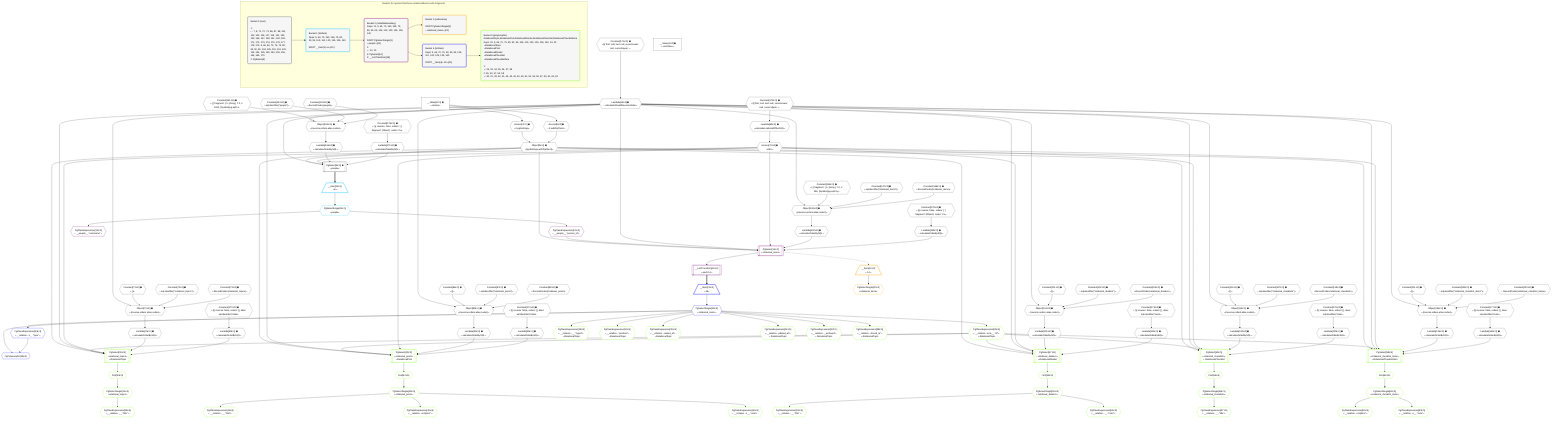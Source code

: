 %%{init: {'themeVariables': { 'fontSize': '12px'}}}%%
graph TD
    classDef path fill:#eee,stroke:#000,color:#000
    classDef plan fill:#fff,stroke-width:1px,color:#000
    classDef itemplan fill:#fff,stroke-width:2px,color:#000
    classDef unbatchedplan fill:#dff,stroke-width:1px,color:#000
    classDef sideeffectplan fill:#fcc,stroke-width:2px,color:#000
    classDef bucket fill:#f6f6f6,color:#000,stroke-width:2px,text-align:left


    %% plan dependencies
    PgSelect6[["PgSelect[6∈0] ➊<br />ᐸpeopleᐳ"]]:::plan
    Object9{{"Object[9∈0] ➊<br />ᐸ{pgSettings,withPgClient}ᐳ"}}:::plan
    Lambda66{{"Lambda[66∈0] ➊<br />ᐸcalculateShouldReverseOrderᐳ"}}:::plan
    Access70{{"Access[70∈0] ➊<br />ᐸ69.0ᐳ"}}:::plan
    Lambda165{{"Lambda[165∈0] ➊<br />ᐸcalculateOrderBySQLᐳ"}}:::plan
    Lambda170{{"Lambda[170∈0] ➊<br />ᐸcalculateOrderBySQLᐳ"}}:::plan
    Object9 & Lambda66 & Access70 & Lambda165 & Lambda170 --> PgSelect6
    Object74{{"Object[74∈0] ➊<br />ᐸ{reverse,orders,alias,codec}ᐳ"}}:::plan
    Constant71{{"Constant[71∈0] ➊<br />ᐸ[]ᐳ"}}:::plan
    Constant72{{"Constant[72∈0] ➊<br />ᐸsql.identifier(”relational_topics”)ᐳ"}}:::plan
    Constant73{{"Constant[73∈0] ➊<br />ᐸRecordCodec(relational_topics)ᐳ"}}:::plan
    Lambda66 & Constant71 & Constant72 & Constant73 --> Object74
    Object89{{"Object[89∈0] ➊<br />ᐸ{reverse,orders,alias,codec}ᐳ"}}:::plan
    Constant86{{"Constant[86∈0] ➊<br />ᐸ[]ᐳ"}}:::plan
    Constant87{{"Constant[87∈0] ➊<br />ᐸsql.identifier(”relational_posts”)ᐳ"}}:::plan
    Constant88{{"Constant[88∈0] ➊<br />ᐸRecordCodec(relational_posts)ᐳ"}}:::plan
    Lambda66 & Constant86 & Constant87 & Constant88 --> Object89
    Object104{{"Object[104∈0] ➊<br />ᐸ{reverse,orders,alias,codec}ᐳ"}}:::plan
    Constant101{{"Constant[101∈0] ➊<br />ᐸ[]ᐳ"}}:::plan
    Constant102{{"Constant[102∈0] ➊<br />ᐸsql.identifier(”relational_dividers”)ᐳ"}}:::plan
    Constant103{{"Constant[103∈0] ➊<br />ᐸRecordCodec(relational_dividers)ᐳ"}}:::plan
    Lambda66 & Constant101 & Constant102 & Constant103 --> Object104
    Object119{{"Object[119∈0] ➊<br />ᐸ{reverse,orders,alias,codec}ᐳ"}}:::plan
    Constant116{{"Constant[116∈0] ➊<br />ᐸ[]ᐳ"}}:::plan
    Constant117{{"Constant[117∈0] ➊<br />ᐸsql.identifier(”relational_checklists”)ᐳ"}}:::plan
    Constant118{{"Constant[118∈0] ➊<br />ᐸRecordCodec(relational_checklists)ᐳ"}}:::plan
    Lambda66 & Constant116 & Constant117 & Constant118 --> Object119
    Object134{{"Object[134∈0] ➊<br />ᐸ{reverse,orders,alias,codec}ᐳ"}}:::plan
    Constant131{{"Constant[131∈0] ➊<br />ᐸ[]ᐳ"}}:::plan
    Constant132{{"Constant[132∈0] ➊<br />ᐸsql.identifier(”relational_checklist_items”)ᐳ"}}:::plan
    Constant133{{"Constant[133∈0] ➊<br />ᐸRecordCodec(relational_checklist_items)ᐳ"}}:::plan
    Lambda66 & Constant131 & Constant132 & Constant133 --> Object134
    Object149{{"Object[149∈0] ➊<br />ᐸ{reverse,orders,alias,codec}ᐳ"}}:::plan
    Constant146{{"Constant[146∈0] ➊<br />ᐸ[ { fragment: { n: [Array], f: 0, c: 266, [Symbol(pg-sql2-tyᐳ"}}:::plan
    Constant147{{"Constant[147∈0] ➊<br />ᐸsql.identifier(”relational_items”)ᐳ"}}:::plan
    Constant148{{"Constant[148∈0] ➊<br />ᐸRecordCodec(relational_items)ᐳ"}}:::plan
    Lambda66 & Constant146 & Constant147 & Constant148 --> Object149
    Object164{{"Object[164∈0] ➊<br />ᐸ{reverse,orders,alias,codec}ᐳ"}}:::plan
    Constant161{{"Constant[161∈0] ➊<br />ᐸ[ { fragment: { n: [Array], f: 0, c: 1024, [Symbol(pg-sql2-tᐳ"}}:::plan
    Constant162{{"Constant[162∈0] ➊<br />ᐸsql.identifier(”people”)ᐳ"}}:::plan
    Constant163{{"Constant[163∈0] ➊<br />ᐸRecordCodec(people)ᐳ"}}:::plan
    Lambda66 & Constant161 & Constant162 & Constant163 --> Object164
    Access7{{"Access[7∈0] ➊<br />ᐸ2.pgSettingsᐳ"}}:::plan
    Access8{{"Access[8∈0] ➊<br />ᐸ2.withPgClientᐳ"}}:::plan
    Access7 & Access8 --> Object9
    __Value2["__Value[2∈0] ➊<br />ᐸcontextᐳ"]:::plan
    __Value2 --> Access7
    __Value2 --> Access8
    Constant171{{"Constant[171∈0] ➊<br />ᐸ§{ first: null, last: null, cursorLower: null, cursorUpper: ᐳ"}}:::plan
    Constant171 --> Lambda66
    Lambda69{{"Lambda[69∈0] ➊<br />ᐸcalculateLimitAndOffsetSQLᐳ"}}:::plan
    Constant172{{"Constant[172∈0] ➊<br />ᐸ§{ first: null, last: null, cursorLower: null, cursorUpper: ᐳ"}}:::plan
    Constant172 --> Lambda69
    Lambda69 --> Access70
    Lambda75{{"Lambda[75∈0] ➊<br />ᐸcalculateOrderBySQLᐳ"}}:::plan
    Object74 --> Lambda75
    Lambda80{{"Lambda[80∈0] ➊<br />ᐸcalculateOrderBySQLᐳ"}}:::plan
    Constant173{{"Constant[173∈0] ➊<br />ᐸ§{ reverse: false, orders: [], alias: sql.identifier(”relatiᐳ"}}:::plan
    Constant173 --> Lambda80
    Lambda90{{"Lambda[90∈0] ➊<br />ᐸcalculateOrderBySQLᐳ"}}:::plan
    Object89 --> Lambda90
    Lambda95{{"Lambda[95∈0] ➊<br />ᐸcalculateOrderBySQLᐳ"}}:::plan
    Constant174{{"Constant[174∈0] ➊<br />ᐸ§{ reverse: false, orders: [], alias: sql.identifier(”relatiᐳ"}}:::plan
    Constant174 --> Lambda95
    Lambda105{{"Lambda[105∈0] ➊<br />ᐸcalculateOrderBySQLᐳ"}}:::plan
    Object104 --> Lambda105
    Lambda110{{"Lambda[110∈0] ➊<br />ᐸcalculateOrderBySQLᐳ"}}:::plan
    Constant175{{"Constant[175∈0] ➊<br />ᐸ§{ reverse: false, orders: [], alias: sql.identifier(”relatiᐳ"}}:::plan
    Constant175 --> Lambda110
    Lambda120{{"Lambda[120∈0] ➊<br />ᐸcalculateOrderBySQLᐳ"}}:::plan
    Object119 --> Lambda120
    Lambda125{{"Lambda[125∈0] ➊<br />ᐸcalculateOrderBySQLᐳ"}}:::plan
    Constant176{{"Constant[176∈0] ➊<br />ᐸ§{ reverse: false, orders: [], alias: sql.identifier(”relatiᐳ"}}:::plan
    Constant176 --> Lambda125
    Lambda135{{"Lambda[135∈0] ➊<br />ᐸcalculateOrderBySQLᐳ"}}:::plan
    Object134 --> Lambda135
    Lambda140{{"Lambda[140∈0] ➊<br />ᐸcalculateOrderBySQLᐳ"}}:::plan
    Constant177{{"Constant[177∈0] ➊<br />ᐸ§{ reverse: false, orders: [], alias: sql.identifier(”relatiᐳ"}}:::plan
    Constant177 --> Lambda140
    Lambda150{{"Lambda[150∈0] ➊<br />ᐸcalculateOrderBySQLᐳ"}}:::plan
    Object149 --> Lambda150
    Lambda155{{"Lambda[155∈0] ➊<br />ᐸcalculateOrderBySQLᐳ"}}:::plan
    Constant178{{"Constant[178∈0] ➊<br />ᐸ§{ reverse: false, orders: [ { fragment: [Object], codec: Coᐳ"}}:::plan
    Constant178 --> Lambda155
    Object164 --> Lambda165
    Constant179{{"Constant[179∈0] ➊<br />ᐸ§{ reverse: false, orders: [ { fragment: [Object], codec: Coᐳ"}}:::plan
    Constant179 --> Lambda170
    __Value4["__Value[4∈0] ➊<br />ᐸrootValueᐳ"]:::plan
    __Item10[/"__Item[10∈1]<br />ᐸ6ᐳ"\]:::itemplan
    PgSelect6 ==> __Item10
    PgSelectSingle11{{"PgSelectSingle[11∈1]<br />ᐸpeopleᐳ"}}:::plan
    __Item10 --> PgSelectSingle11
    PgSelect14[["PgSelect[14∈2]<br />ᐸrelational_itemsᐳ"]]:::plan
    PgClassExpression13{{"PgClassExpression[13∈2]<br />ᐸ__people__.”person_id”ᐳ"}}:::plan
    Object9 & PgClassExpression13 & Lambda66 & Access70 & Lambda150 & Lambda155 --> PgSelect14
    PgClassExpression12{{"PgClassExpression[12∈2]<br />ᐸ__people__.”username”ᐳ"}}:::plan
    PgSelectSingle11 --> PgClassExpression12
    PgSelectSingle11 --> PgClassExpression13
    __ListTransform18[["__ListTransform[18∈2]<br />ᐸeach:14ᐳ"]]:::plan
    PgSelect14 --> __ListTransform18
    __Item19[/"__Item[19∈3]<br />ᐸ14ᐳ"\]:::itemplan
    PgSelect14 -.-> __Item19
    PgSelectSingle20{{"PgSelectSingle[20∈3]<br />ᐸrelational_itemsᐳ"}}:::plan
    __Item19 --> PgSelectSingle20
    PgPolymorphic24{{"PgPolymorphic[24∈4]"}}:::plan
    PgSelectSingle22{{"PgSelectSingle[22∈4]<br />ᐸrelational_itemsᐳ"}}:::plan
    PgClassExpression23{{"PgClassExpression[23∈4]<br />ᐸ__relation...s__.”type”ᐳ"}}:::plan
    PgSelectSingle22 & PgClassExpression23 --> PgPolymorphic24
    __Item21[/"__Item[21∈4]<br />ᐸ18ᐳ"\]:::itemplan
    __ListTransform18 ==> __Item21
    __Item21 --> PgSelectSingle22
    PgSelectSingle22 --> PgClassExpression23
    PgSelect26[["PgSelect[26∈5]<br />ᐸrelational_topicsᐳ<br />ᐳRelationalTopic"]]:::plan
    PgClassExpression25{{"PgClassExpression[25∈5]<br />ᐸ__relation...ems__.”id”ᐳ<br />ᐳRelationalTopic"}}:::plan
    Object9 & PgClassExpression25 & Lambda66 & Access70 & Lambda75 & Lambda80 --> PgSelect26
    PgSelect40[["PgSelect[40∈5]<br />ᐸrelational_postsᐳ<br />ᐳRelationalPost"]]:::plan
    Object9 & PgClassExpression25 & Lambda66 & Access70 & Lambda90 & Lambda95 --> PgSelect40
    PgSelect47[["PgSelect[47∈5]<br />ᐸrelational_dividersᐳ<br />ᐳRelationalDivider"]]:::plan
    Object9 & PgClassExpression25 & Lambda66 & Access70 & Lambda105 & Lambda110 --> PgSelect47
    PgSelect53[["PgSelect[53∈5]<br />ᐸrelational_checklistsᐳ<br />ᐳRelationalChecklist"]]:::plan
    Object9 & PgClassExpression25 & Lambda66 & Access70 & Lambda120 & Lambda125 --> PgSelect53
    PgSelect58[["PgSelect[58∈5]<br />ᐸrelational_checklist_itemsᐳ<br />ᐳRelationalChecklistItem"]]:::plan
    Object9 & PgClassExpression25 & Lambda66 & Access70 & Lambda135 & Lambda140 --> PgSelect58
    PgSelectSingle22 --> PgClassExpression25
    First30{{"First[30∈5]"}}:::plan
    PgSelect26 --> First30
    PgSelectSingle31{{"PgSelectSingle[31∈5]<br />ᐸrelational_topicsᐳ"}}:::plan
    First30 --> PgSelectSingle31
    PgClassExpression33{{"PgClassExpression[33∈5]<br />ᐸ__relation...__.”type2”ᐳ<br />ᐳRelationalTopic"}}:::plan
    PgSelectSingle22 --> PgClassExpression33
    PgClassExpression34{{"PgClassExpression[34∈5]<br />ᐸ__relation...”position”ᐳ<br />ᐳRelationalTopic"}}:::plan
    PgSelectSingle22 --> PgClassExpression34
    PgClassExpression35{{"PgClassExpression[35∈5]<br />ᐸ__relation...reated_at”ᐳ<br />ᐳRelationalTopic"}}:::plan
    PgSelectSingle22 --> PgClassExpression35
    PgClassExpression36{{"PgClassExpression[36∈5]<br />ᐸ__relation...pdated_at”ᐳ<br />ᐳRelationalTopic"}}:::plan
    PgSelectSingle22 --> PgClassExpression36
    PgClassExpression37{{"PgClassExpression[37∈5]<br />ᐸ__relation..._archived”ᐳ<br />ᐳRelationalTopic"}}:::plan
    PgSelectSingle22 --> PgClassExpression37
    PgClassExpression38{{"PgClassExpression[38∈5]<br />ᐸ__relation...chived_at”ᐳ<br />ᐳRelationalTopic"}}:::plan
    PgSelectSingle22 --> PgClassExpression38
    PgClassExpression39{{"PgClassExpression[39∈5]<br />ᐸ__relation...__.”title”ᐳ"}}:::plan
    PgSelectSingle31 --> PgClassExpression39
    First42{{"First[42∈5]"}}:::plan
    PgSelect40 --> First42
    PgSelectSingle43{{"PgSelectSingle[43∈5]<br />ᐸrelational_postsᐳ"}}:::plan
    First42 --> PgSelectSingle43
    PgClassExpression44{{"PgClassExpression[44∈5]<br />ᐸ__relation...__.”title”ᐳ"}}:::plan
    PgSelectSingle43 --> PgClassExpression44
    PgClassExpression45{{"PgClassExpression[45∈5]<br />ᐸ__relation...scription”ᐳ"}}:::plan
    PgSelectSingle43 --> PgClassExpression45
    PgClassExpression46{{"PgClassExpression[46∈5]<br />ᐸ__relation...s__.”note”ᐳ"}}:::plan
    PgSelectSingle43 --> PgClassExpression46
    First49{{"First[49∈5]"}}:::plan
    PgSelect47 --> First49
    PgSelectSingle50{{"PgSelectSingle[50∈5]<br />ᐸrelational_dividersᐳ"}}:::plan
    First49 --> PgSelectSingle50
    PgClassExpression51{{"PgClassExpression[51∈5]<br />ᐸ__relation...__.”title”ᐳ"}}:::plan
    PgSelectSingle50 --> PgClassExpression51
    PgClassExpression52{{"PgClassExpression[52∈5]<br />ᐸ__relation...__.”color”ᐳ"}}:::plan
    PgSelectSingle50 --> PgClassExpression52
    First55{{"First[55∈5]"}}:::plan
    PgSelect53 --> First55
    PgSelectSingle56{{"PgSelectSingle[56∈5]<br />ᐸrelational_checklistsᐳ"}}:::plan
    First55 --> PgSelectSingle56
    PgClassExpression57{{"PgClassExpression[57∈5]<br />ᐸ__relation...__.”title”ᐳ"}}:::plan
    PgSelectSingle56 --> PgClassExpression57
    First60{{"First[60∈5]"}}:::plan
    PgSelect58 --> First60
    PgSelectSingle61{{"PgSelectSingle[61∈5]<br />ᐸrelational_checklist_itemsᐳ"}}:::plan
    First60 --> PgSelectSingle61
    PgClassExpression62{{"PgClassExpression[62∈5]<br />ᐸ__relation...scription”ᐳ"}}:::plan
    PgSelectSingle61 --> PgClassExpression62
    PgClassExpression63{{"PgClassExpression[63∈5]<br />ᐸ__relation...s__.”note”ᐳ"}}:::plan
    PgSelectSingle61 --> PgClassExpression63

    %% define steps

    subgraph "Buckets for queries/interfaces-relational/basics-with-fragments"
    Bucket0("Bucket 0 (root)<br /><br />1: <br />ᐳ: 7, 8, 71, 72, 73, 86, 87, 88, 101, 102, 103, 116, 117, 118, 131, 132, 133, 146, 147, 148, 161, 162, 163, 171, 172, 173, 174, 175, 176, 177, 178, 179, 9, 66, 69, 70, 74, 75, 80, 89, 90, 95, 104, 105, 110, 119, 120, 125, 134, 135, 140, 149, 150, 155, 164, 165, 170<br />2: PgSelect[6]"):::bucket
    classDef bucket0 stroke:#696969
    class Bucket0,__Value2,__Value4,PgSelect6,Access7,Access8,Object9,Lambda66,Lambda69,Access70,Constant71,Constant72,Constant73,Object74,Lambda75,Lambda80,Constant86,Constant87,Constant88,Object89,Lambda90,Lambda95,Constant101,Constant102,Constant103,Object104,Lambda105,Lambda110,Constant116,Constant117,Constant118,Object119,Lambda120,Lambda125,Constant131,Constant132,Constant133,Object134,Lambda135,Lambda140,Constant146,Constant147,Constant148,Object149,Lambda150,Lambda155,Constant161,Constant162,Constant163,Object164,Lambda165,Lambda170,Constant171,Constant172,Constant173,Constant174,Constant175,Constant176,Constant177,Constant178,Constant179 bucket0
    Bucket1("Bucket 1 (listItem)<br />Deps: 9, 66, 70, 150, 155, 75, 80, 90, 95, 105, 110, 120, 125, 135, 140<br /><br />ROOT __Item{1}ᐸ6ᐳ[10]"):::bucket
    classDef bucket1 stroke:#00bfff
    class Bucket1,__Item10,PgSelectSingle11 bucket1
    Bucket2("Bucket 2 (nullableBoundary)<br />Deps: 11, 9, 66, 70, 150, 155, 75, 80, 90, 95, 105, 110, 120, 125, 135, 140<br /><br />ROOT PgSelectSingle{1}ᐸpeopleᐳ[11]<br />1: <br />ᐳ: 12, 13<br />2: PgSelect[14]<br />3: __ListTransform[18]"):::bucket
    classDef bucket2 stroke:#7f007f
    class Bucket2,PgClassExpression12,PgClassExpression13,PgSelect14,__ListTransform18 bucket2
    Bucket3("Bucket 3 (subroutine)<br /><br />ROOT PgSelectSingle{3}ᐸrelational_itemsᐳ[20]"):::bucket
    classDef bucket3 stroke:#ffa500
    class Bucket3,__Item19,PgSelectSingle20 bucket3
    Bucket4("Bucket 4 (listItem)<br />Deps: 9, 66, 70, 75, 80, 90, 95, 105, 110, 120, 125, 135, 140<br /><br />ROOT __Item{4}ᐸ18ᐳ[21]"):::bucket
    classDef bucket4 stroke:#0000ff
    class Bucket4,__Item21,PgSelectSingle22,PgClassExpression23,PgPolymorphic24 bucket4
    Bucket5("Bucket 5 (polymorphic)<br />RelationalTopic,RelationalPost,RelationalDivider,RelationalChecklist,RelationalChecklistItem<br />Deps: 22, 9, 66, 70, 75, 80, 90, 95, 105, 110, 120, 125, 135, 140, 24, 23<br />ᐳRelationalTopic<br />ᐳRelationalPost<br />ᐳRelationalDivider<br />ᐳRelationalChecklist<br />ᐳRelationalChecklistItem<br /><br />1: <br />ᐳ: 25, 33, 34, 35, 36, 37, 38<br />2: 26, 40, 47, 53, 58<br />ᐳ: 30, 31, 39, 42, 43, 44, 45, 46, 49, 50, 51, 52, 55, 56, 57, 60, 61, 62, 63"):::bucket
    classDef bucket5 stroke:#7fff00
    class Bucket5,PgClassExpression25,PgSelect26,First30,PgSelectSingle31,PgClassExpression33,PgClassExpression34,PgClassExpression35,PgClassExpression36,PgClassExpression37,PgClassExpression38,PgClassExpression39,PgSelect40,First42,PgSelectSingle43,PgClassExpression44,PgClassExpression45,PgClassExpression46,PgSelect47,First49,PgSelectSingle50,PgClassExpression51,PgClassExpression52,PgSelect53,First55,PgSelectSingle56,PgClassExpression57,PgSelect58,First60,PgSelectSingle61,PgClassExpression62,PgClassExpression63 bucket5
    Bucket0 --> Bucket1
    Bucket1 --> Bucket2
    Bucket2 --> Bucket3 & Bucket4
    Bucket4 --> Bucket5
    end